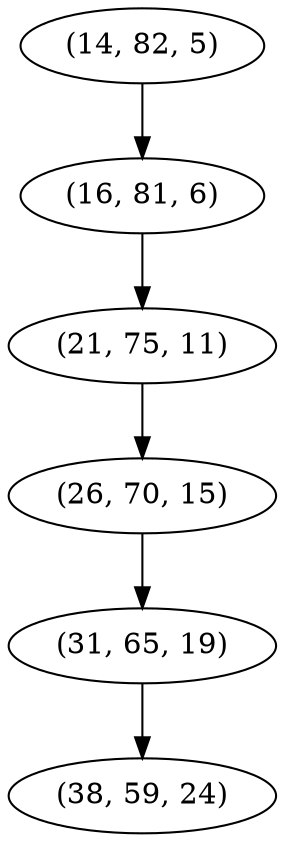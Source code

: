 digraph tree {
    "(14, 82, 5)";
    "(16, 81, 6)";
    "(21, 75, 11)";
    "(26, 70, 15)";
    "(31, 65, 19)";
    "(38, 59, 24)";
    "(14, 82, 5)" -> "(16, 81, 6)";
    "(16, 81, 6)" -> "(21, 75, 11)";
    "(21, 75, 11)" -> "(26, 70, 15)";
    "(26, 70, 15)" -> "(31, 65, 19)";
    "(31, 65, 19)" -> "(38, 59, 24)";
}
